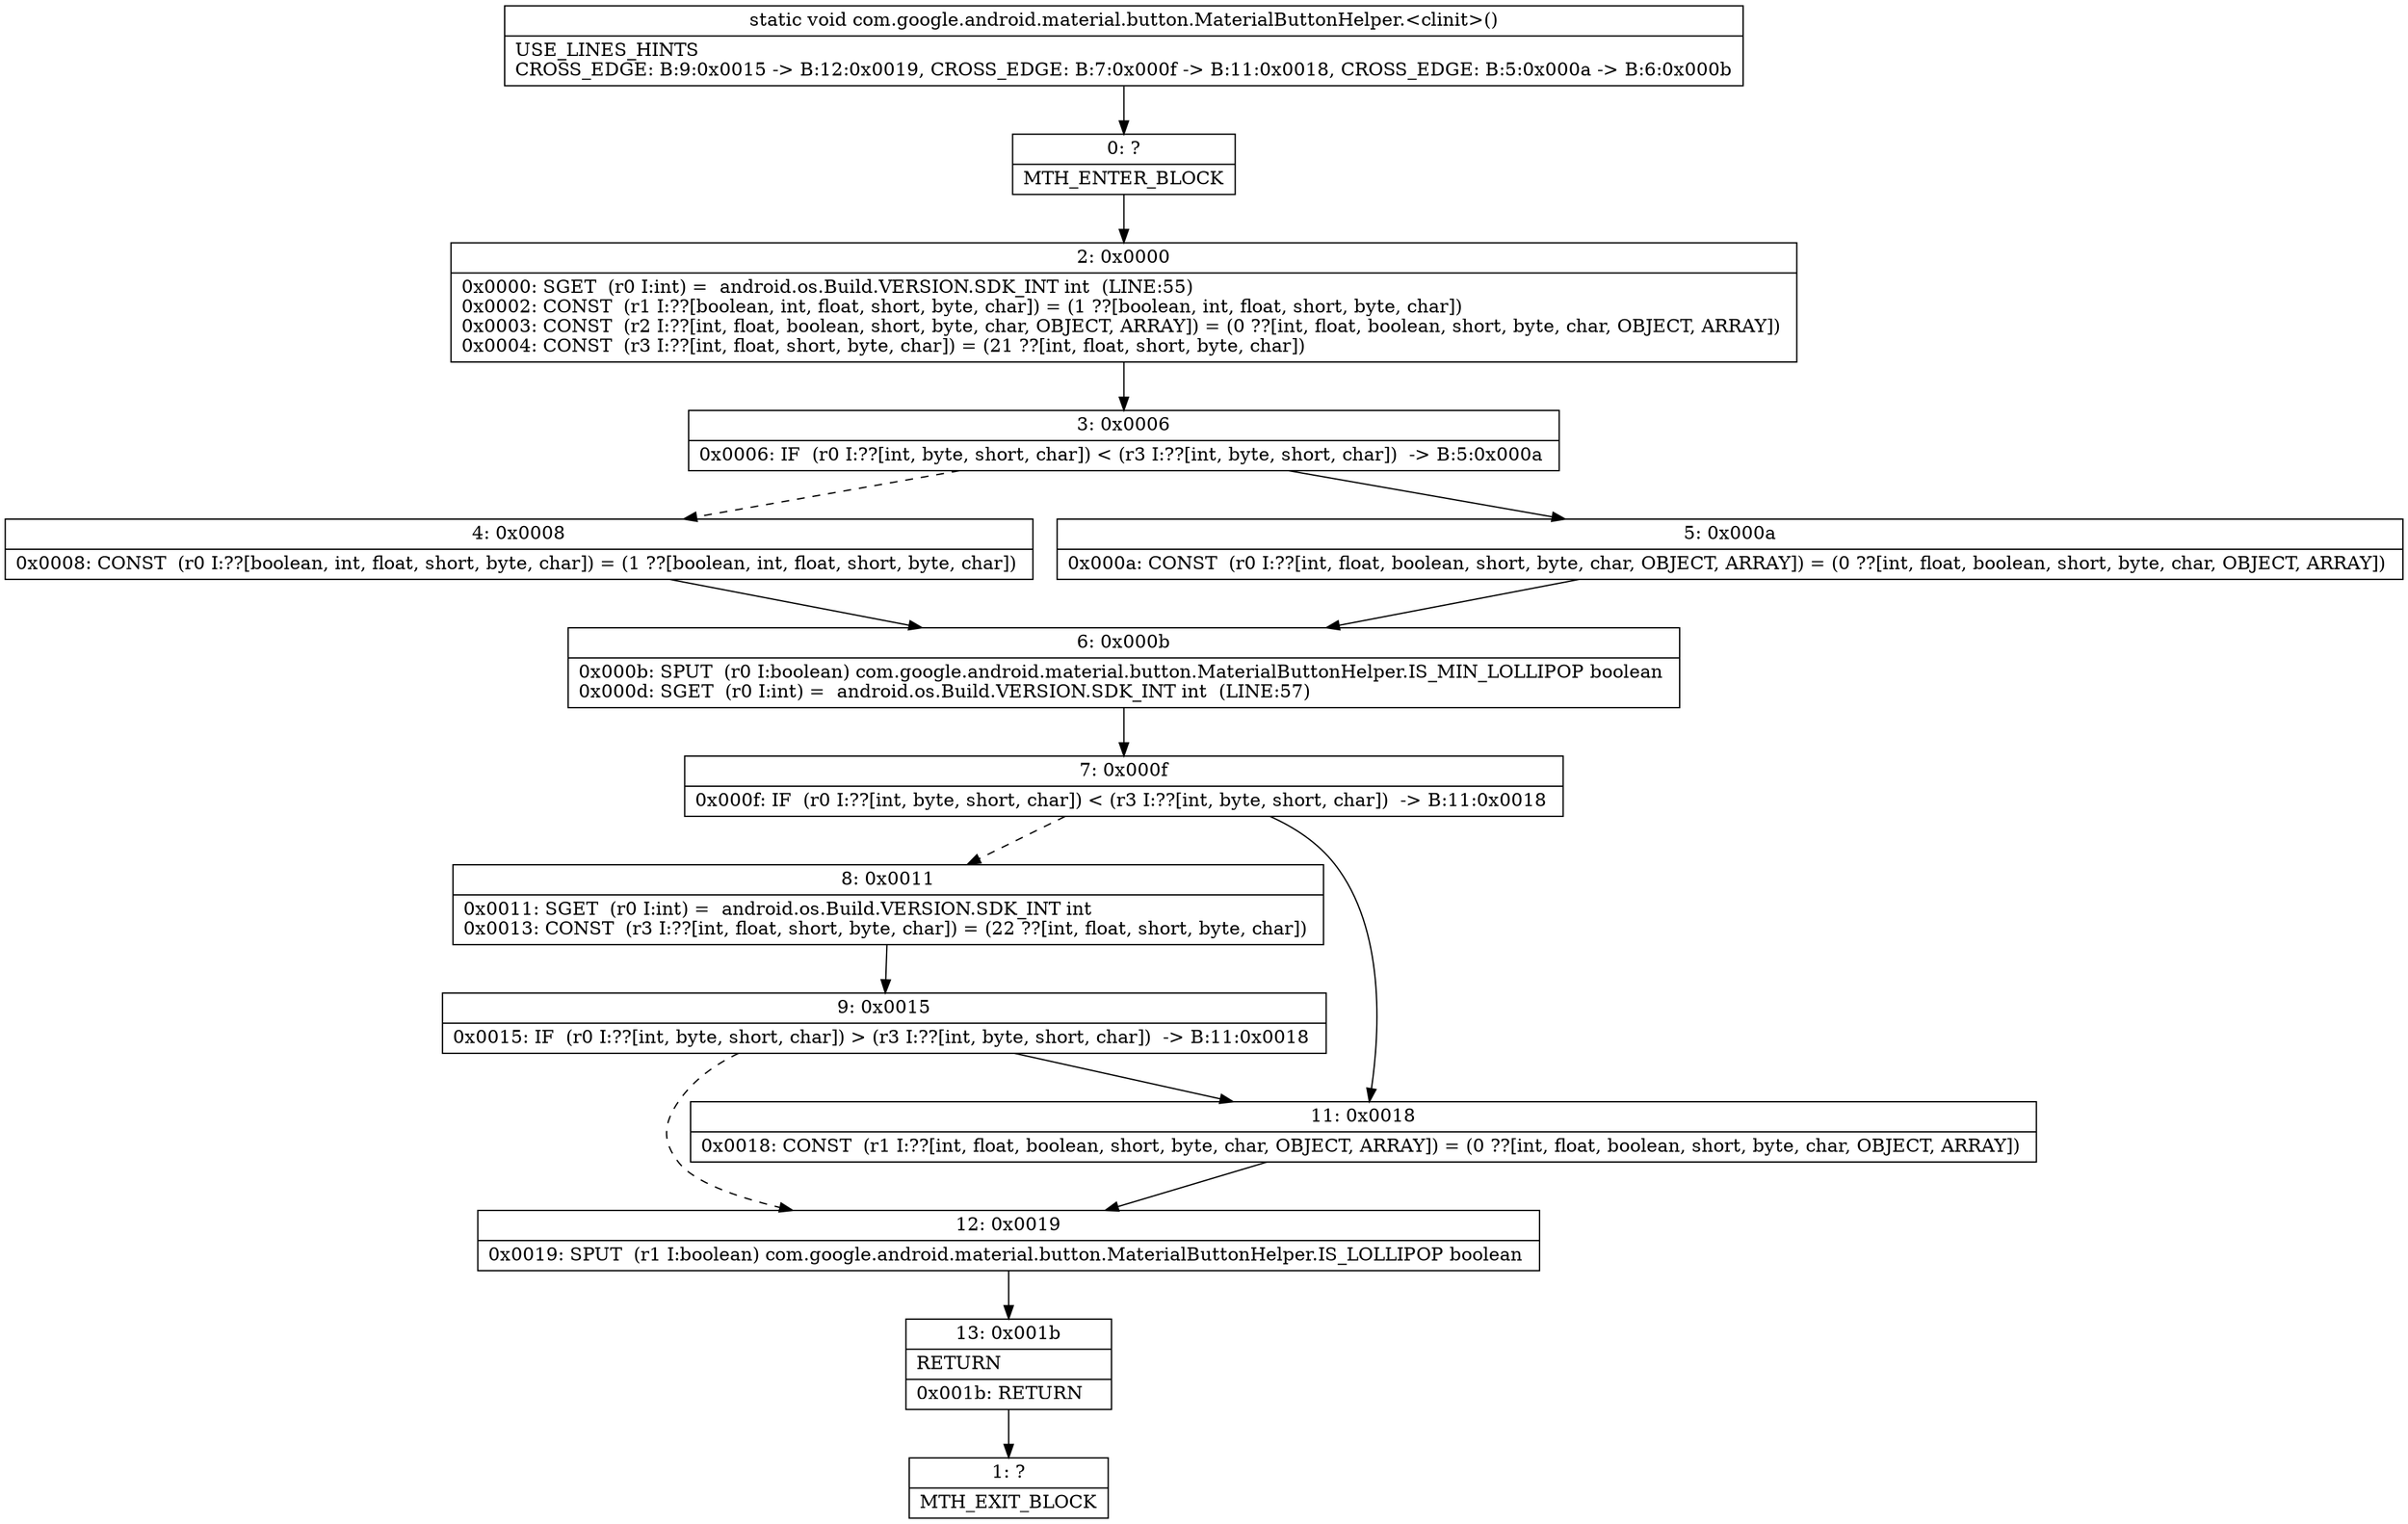 digraph "CFG forcom.google.android.material.button.MaterialButtonHelper.\<clinit\>()V" {
Node_0 [shape=record,label="{0\:\ ?|MTH_ENTER_BLOCK\l}"];
Node_2 [shape=record,label="{2\:\ 0x0000|0x0000: SGET  (r0 I:int) =  android.os.Build.VERSION.SDK_INT int  (LINE:55)\l0x0002: CONST  (r1 I:??[boolean, int, float, short, byte, char]) = (1 ??[boolean, int, float, short, byte, char]) \l0x0003: CONST  (r2 I:??[int, float, boolean, short, byte, char, OBJECT, ARRAY]) = (0 ??[int, float, boolean, short, byte, char, OBJECT, ARRAY]) \l0x0004: CONST  (r3 I:??[int, float, short, byte, char]) = (21 ??[int, float, short, byte, char]) \l}"];
Node_3 [shape=record,label="{3\:\ 0x0006|0x0006: IF  (r0 I:??[int, byte, short, char]) \< (r3 I:??[int, byte, short, char])  \-\> B:5:0x000a \l}"];
Node_4 [shape=record,label="{4\:\ 0x0008|0x0008: CONST  (r0 I:??[boolean, int, float, short, byte, char]) = (1 ??[boolean, int, float, short, byte, char]) \l}"];
Node_6 [shape=record,label="{6\:\ 0x000b|0x000b: SPUT  (r0 I:boolean) com.google.android.material.button.MaterialButtonHelper.IS_MIN_LOLLIPOP boolean \l0x000d: SGET  (r0 I:int) =  android.os.Build.VERSION.SDK_INT int  (LINE:57)\l}"];
Node_7 [shape=record,label="{7\:\ 0x000f|0x000f: IF  (r0 I:??[int, byte, short, char]) \< (r3 I:??[int, byte, short, char])  \-\> B:11:0x0018 \l}"];
Node_8 [shape=record,label="{8\:\ 0x0011|0x0011: SGET  (r0 I:int) =  android.os.Build.VERSION.SDK_INT int \l0x0013: CONST  (r3 I:??[int, float, short, byte, char]) = (22 ??[int, float, short, byte, char]) \l}"];
Node_9 [shape=record,label="{9\:\ 0x0015|0x0015: IF  (r0 I:??[int, byte, short, char]) \> (r3 I:??[int, byte, short, char])  \-\> B:11:0x0018 \l}"];
Node_12 [shape=record,label="{12\:\ 0x0019|0x0019: SPUT  (r1 I:boolean) com.google.android.material.button.MaterialButtonHelper.IS_LOLLIPOP boolean \l}"];
Node_13 [shape=record,label="{13\:\ 0x001b|RETURN\l|0x001b: RETURN   \l}"];
Node_1 [shape=record,label="{1\:\ ?|MTH_EXIT_BLOCK\l}"];
Node_11 [shape=record,label="{11\:\ 0x0018|0x0018: CONST  (r1 I:??[int, float, boolean, short, byte, char, OBJECT, ARRAY]) = (0 ??[int, float, boolean, short, byte, char, OBJECT, ARRAY]) \l}"];
Node_5 [shape=record,label="{5\:\ 0x000a|0x000a: CONST  (r0 I:??[int, float, boolean, short, byte, char, OBJECT, ARRAY]) = (0 ??[int, float, boolean, short, byte, char, OBJECT, ARRAY]) \l}"];
MethodNode[shape=record,label="{static void com.google.android.material.button.MaterialButtonHelper.\<clinit\>()  | USE_LINES_HINTS\lCROSS_EDGE: B:9:0x0015 \-\> B:12:0x0019, CROSS_EDGE: B:7:0x000f \-\> B:11:0x0018, CROSS_EDGE: B:5:0x000a \-\> B:6:0x000b\l}"];
MethodNode -> Node_0;Node_0 -> Node_2;
Node_2 -> Node_3;
Node_3 -> Node_4[style=dashed];
Node_3 -> Node_5;
Node_4 -> Node_6;
Node_6 -> Node_7;
Node_7 -> Node_8[style=dashed];
Node_7 -> Node_11;
Node_8 -> Node_9;
Node_9 -> Node_11;
Node_9 -> Node_12[style=dashed];
Node_12 -> Node_13;
Node_13 -> Node_1;
Node_11 -> Node_12;
Node_5 -> Node_6;
}

